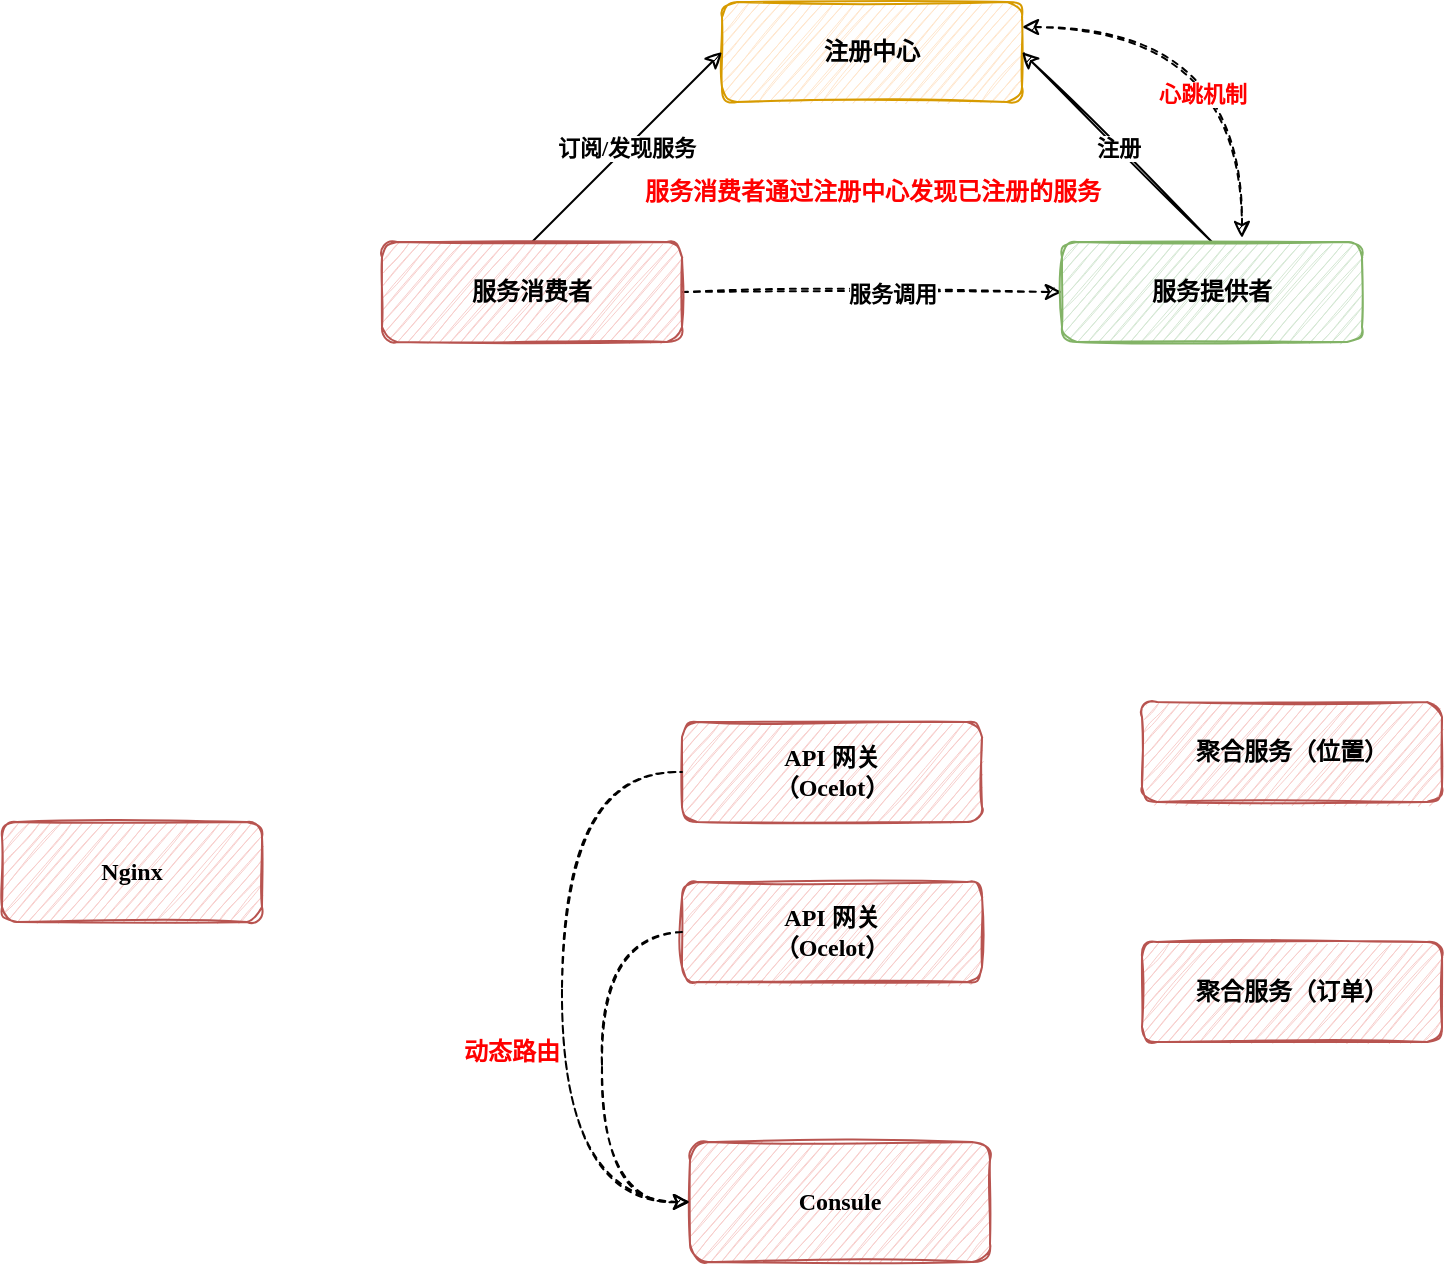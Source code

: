 <mxfile version="20.2.3" type="github">
  <diagram id="91fqGZHaZGScHNv5Kp51" name="第 1 页">
    <mxGraphModel dx="2249" dy="754" grid="1" gridSize="10" guides="1" tooltips="1" connect="1" arrows="1" fold="1" page="1" pageScale="1" pageWidth="827" pageHeight="1169" math="0" shadow="0">
      <root>
        <mxCell id="0" />
        <mxCell id="1" parent="0" />
        <mxCell id="hKfEfkx_NCAUf_qrGTdM-14" style="edgeStyle=orthogonalEdgeStyle;rounded=0;sketch=1;orthogonalLoop=1;jettySize=auto;html=1;exitX=1;exitY=0.25;exitDx=0;exitDy=0;entryX=0.6;entryY=-0.04;entryDx=0;entryDy=0;entryPerimeter=0;dashed=1;fontFamily=Comic Sans MS;fontColor=#FF0000;curved=1;startArrow=classic;startFill=1;" edge="1" parent="1" source="hKfEfkx_NCAUf_qrGTdM-5" target="hKfEfkx_NCAUf_qrGTdM-8">
          <mxGeometry relative="1" as="geometry" />
        </mxCell>
        <mxCell id="hKfEfkx_NCAUf_qrGTdM-15" value="心跳机制" style="edgeLabel;html=1;align=center;verticalAlign=middle;resizable=0;points=[];fontFamily=Comic Sans MS;fontColor=#FF0000;fontStyle=1" vertex="1" connectable="0" parent="hKfEfkx_NCAUf_qrGTdM-14">
          <mxGeometry x="0.323" y="-20" relative="1" as="geometry">
            <mxPoint y="1" as="offset" />
          </mxGeometry>
        </mxCell>
        <mxCell id="hKfEfkx_NCAUf_qrGTdM-5" value="注册中心" style="rounded=1;whiteSpace=wrap;html=1;sketch=1;fontStyle=1;fontFamily=Comic Sans MS;fillColor=#ffe6cc;strokeColor=#d79b00;" vertex="1" parent="1">
          <mxGeometry x="280" y="160" width="150" height="50" as="geometry" />
        </mxCell>
        <mxCell id="hKfEfkx_NCAUf_qrGTdM-10" value="订阅/发现服务" style="edgeStyle=none;rounded=0;orthogonalLoop=1;jettySize=auto;html=1;exitX=0.5;exitY=0;exitDx=0;exitDy=0;entryX=0;entryY=0.5;entryDx=0;entryDy=0;fontStyle=1;sketch=1;fontFamily=Comic Sans MS;" edge="1" parent="1" source="hKfEfkx_NCAUf_qrGTdM-7" target="hKfEfkx_NCAUf_qrGTdM-5">
          <mxGeometry relative="1" as="geometry" />
        </mxCell>
        <mxCell id="hKfEfkx_NCAUf_qrGTdM-11" style="edgeStyle=none;rounded=0;orthogonalLoop=1;jettySize=auto;html=1;exitX=1;exitY=0.5;exitDx=0;exitDy=0;entryX=0;entryY=0.5;entryDx=0;entryDy=0;fontStyle=1;sketch=1;fontFamily=Comic Sans MS;dashed=1;" edge="1" parent="1" source="hKfEfkx_NCAUf_qrGTdM-7" target="hKfEfkx_NCAUf_qrGTdM-8">
          <mxGeometry relative="1" as="geometry" />
        </mxCell>
        <mxCell id="hKfEfkx_NCAUf_qrGTdM-12" value="服务调用" style="edgeLabel;html=1;align=center;verticalAlign=middle;resizable=0;points=[];fontStyle=1;fontFamily=Comic Sans MS;" vertex="1" connectable="0" parent="hKfEfkx_NCAUf_qrGTdM-11">
          <mxGeometry x="0.105" y="-1" relative="1" as="geometry">
            <mxPoint as="offset" />
          </mxGeometry>
        </mxCell>
        <mxCell id="hKfEfkx_NCAUf_qrGTdM-7" value="服务消费者" style="rounded=1;whiteSpace=wrap;html=1;sketch=1;fontStyle=1;fontFamily=Comic Sans MS;fillColor=#f8cecc;strokeColor=#b85450;" vertex="1" parent="1">
          <mxGeometry x="110" y="280" width="150" height="50" as="geometry" />
        </mxCell>
        <mxCell id="hKfEfkx_NCAUf_qrGTdM-9" value="注册" style="rounded=0;orthogonalLoop=1;jettySize=auto;html=1;exitX=0.5;exitY=0;exitDx=0;exitDy=0;entryX=1;entryY=0.5;entryDx=0;entryDy=0;fontStyle=1;sketch=1;fontFamily=Comic Sans MS;" edge="1" parent="1" source="hKfEfkx_NCAUf_qrGTdM-8" target="hKfEfkx_NCAUf_qrGTdM-5">
          <mxGeometry relative="1" as="geometry">
            <mxPoint x="460" y="210" as="targetPoint" />
          </mxGeometry>
        </mxCell>
        <mxCell id="hKfEfkx_NCAUf_qrGTdM-8" value="服务提供者" style="rounded=1;whiteSpace=wrap;html=1;sketch=1;fontStyle=1;fontFamily=Comic Sans MS;fillColor=#d5e8d4;strokeColor=#82b366;" vertex="1" parent="1">
          <mxGeometry x="450" y="280" width="150" height="50" as="geometry" />
        </mxCell>
        <mxCell id="hKfEfkx_NCAUf_qrGTdM-13" value="服务消费者通过注册中心发现已注册的服务" style="text;html=1;strokeColor=none;fillColor=none;align=center;verticalAlign=middle;whiteSpace=wrap;rounded=0;fontStyle=1;fontColor=#FF0000;fontFamily=Comic Sans MS;" vertex="1" parent="1">
          <mxGeometry x="237.5" y="240" width="235" height="30" as="geometry" />
        </mxCell>
        <mxCell id="hKfEfkx_NCAUf_qrGTdM-16" value="Nginx" style="rounded=1;whiteSpace=wrap;html=1;sketch=1;fontStyle=1;fontFamily=Comic Sans MS;fillColor=#f8cecc;strokeColor=#b85450;" vertex="1" parent="1">
          <mxGeometry x="-80" y="570" width="130" height="50" as="geometry" />
        </mxCell>
        <mxCell id="hKfEfkx_NCAUf_qrGTdM-17" value="API 网关&lt;br&gt;（Ocelot）" style="rounded=1;whiteSpace=wrap;html=1;sketch=1;fontStyle=1;fontFamily=Comic Sans MS;fillColor=#f8cecc;strokeColor=#b85450;" vertex="1" parent="1">
          <mxGeometry x="260" y="520" width="150" height="50" as="geometry" />
        </mxCell>
        <mxCell id="hKfEfkx_NCAUf_qrGTdM-20" value="API 网关&lt;br&gt;（Ocelot）" style="rounded=1;whiteSpace=wrap;html=1;sketch=1;fontStyle=1;fontFamily=Comic Sans MS;fillColor=#f8cecc;strokeColor=#b85450;" vertex="1" parent="1">
          <mxGeometry x="260" y="600" width="150" height="50" as="geometry" />
        </mxCell>
        <mxCell id="hKfEfkx_NCAUf_qrGTdM-21" value="聚合服务（位置）" style="rounded=1;whiteSpace=wrap;html=1;sketch=1;fontStyle=1;fontFamily=Comic Sans MS;fillColor=#f8cecc;strokeColor=#b85450;" vertex="1" parent="1">
          <mxGeometry x="490" y="510" width="150" height="50" as="geometry" />
        </mxCell>
        <mxCell id="hKfEfkx_NCAUf_qrGTdM-22" value="聚合服务（订单）" style="rounded=1;whiteSpace=wrap;html=1;sketch=1;fontStyle=1;fontFamily=Comic Sans MS;fillColor=#f8cecc;strokeColor=#b85450;" vertex="1" parent="1">
          <mxGeometry x="490" y="630" width="150" height="50" as="geometry" />
        </mxCell>
        <mxCell id="hKfEfkx_NCAUf_qrGTdM-28" style="edgeStyle=orthogonalEdgeStyle;curved=1;rounded=0;sketch=1;orthogonalLoop=1;jettySize=auto;html=1;exitX=0;exitY=0.5;exitDx=0;exitDy=0;entryX=0;entryY=0.5;entryDx=0;entryDy=0;dashed=1;fontFamily=Comic Sans MS;fontColor=#FF0000;startArrow=classic;startFill=1;endArrow=none;endFill=0;" edge="1" parent="1" source="hKfEfkx_NCAUf_qrGTdM-24" target="hKfEfkx_NCAUf_qrGTdM-17">
          <mxGeometry relative="1" as="geometry">
            <Array as="points">
              <mxPoint x="200" y="760" />
              <mxPoint x="200" y="545" />
            </Array>
          </mxGeometry>
        </mxCell>
        <mxCell id="hKfEfkx_NCAUf_qrGTdM-24" value="Consule" style="rounded=1;whiteSpace=wrap;html=1;sketch=1;fontStyle=1;fontFamily=Comic Sans MS;fillColor=#f8cecc;strokeColor=#b85450;" vertex="1" parent="1">
          <mxGeometry x="264" y="730" width="150" height="60" as="geometry" />
        </mxCell>
        <mxCell id="hKfEfkx_NCAUf_qrGTdM-27" style="edgeStyle=orthogonalEdgeStyle;curved=1;rounded=0;sketch=1;orthogonalLoop=1;jettySize=auto;html=1;exitX=0.5;exitY=1;exitDx=0;exitDy=0;dashed=1;fontFamily=Comic Sans MS;fontColor=#FF0000;startArrow=classic;startFill=1;endArrow=none;endFill=0;" edge="1" parent="1" source="hKfEfkx_NCAUf_qrGTdM-24" target="hKfEfkx_NCAUf_qrGTdM-24">
          <mxGeometry relative="1" as="geometry" />
        </mxCell>
        <mxCell id="hKfEfkx_NCAUf_qrGTdM-32" value="" style="endArrow=classic;html=1;rounded=0;dashed=1;sketch=1;fontFamily=Comic Sans MS;fontColor=#FF0000;curved=1;exitX=0;exitY=0.5;exitDx=0;exitDy=0;edgeStyle=orthogonalEdgeStyle;entryX=0;entryY=0.5;entryDx=0;entryDy=0;" edge="1" parent="1" source="hKfEfkx_NCAUf_qrGTdM-20" target="hKfEfkx_NCAUf_qrGTdM-24">
          <mxGeometry width="50" height="50" relative="1" as="geometry">
            <mxPoint x="60" y="710" as="sourcePoint" />
            <mxPoint x="50" y="790" as="targetPoint" />
            <Array as="points">
              <mxPoint x="220" y="625" />
              <mxPoint x="220" y="760" />
            </Array>
          </mxGeometry>
        </mxCell>
        <mxCell id="hKfEfkx_NCAUf_qrGTdM-34" value="动态路由" style="text;html=1;strokeColor=none;fillColor=none;align=center;verticalAlign=middle;whiteSpace=wrap;rounded=0;fontFamily=Comic Sans MS;fontColor=#FF0000;fontStyle=1" vertex="1" parent="1">
          <mxGeometry x="130" y="670" width="90" height="30" as="geometry" />
        </mxCell>
      </root>
    </mxGraphModel>
  </diagram>
</mxfile>

